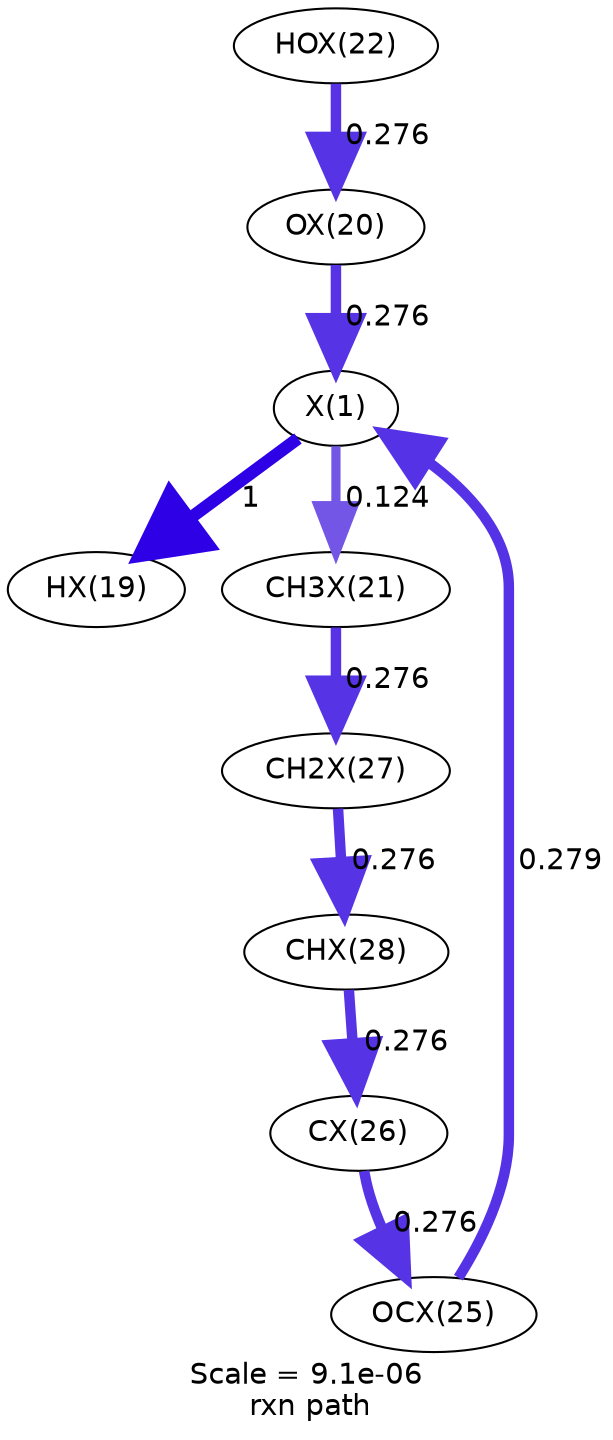 digraph reaction_paths {
center=1;
s22 -> s23[fontname="Helvetica", penwidth=6, arrowsize=3, color="0.7, 1.5, 0.9"
, label=" 1"];
s24 -> s22[fontname="Helvetica", penwidth=5.03, arrowsize=2.51, color="0.7, 0.776, 0.9"
, label=" 0.276"];
s22 -> s25[fontname="Helvetica", penwidth=4.42, arrowsize=2.21, color="0.7, 0.624, 0.9"
, label=" 0.124"];
s29 -> s22[fontname="Helvetica", penwidth=5.04, arrowsize=2.52, color="0.7, 0.779, 0.9"
, label=" 0.279"];
s26 -> s24[fontname="Helvetica", penwidth=5.03, arrowsize=2.51, color="0.7, 0.776, 0.9"
, label=" 0.276"];
s25 -> s31[fontname="Helvetica", penwidth=5.03, arrowsize=2.51, color="0.7, 0.776, 0.9"
, label=" 0.276"];
s31 -> s32[fontname="Helvetica", penwidth=5.03, arrowsize=2.51, color="0.7, 0.776, 0.9"
, label=" 0.276"];
s32 -> s30[fontname="Helvetica", penwidth=5.03, arrowsize=2.51, color="0.7, 0.776, 0.9"
, label=" 0.276"];
s30 -> s29[fontname="Helvetica", penwidth=5.03, arrowsize=2.51, color="0.7, 0.776, 0.9"
, label=" 0.276"];
s22 [ fontname="Helvetica", label="X(1)"];
s23 [ fontname="Helvetica", label="HX(19)"];
s24 [ fontname="Helvetica", label="OX(20)"];
s25 [ fontname="Helvetica", label="CH3X(21)"];
s26 [ fontname="Helvetica", label="HOX(22)"];
s29 [ fontname="Helvetica", label="OCX(25)"];
s30 [ fontname="Helvetica", label="CX(26)"];
s31 [ fontname="Helvetica", label="CH2X(27)"];
s32 [ fontname="Helvetica", label="CHX(28)"];
 label = "Scale = 9.1e-06\l rxn path";
 fontname = "Helvetica";
}
